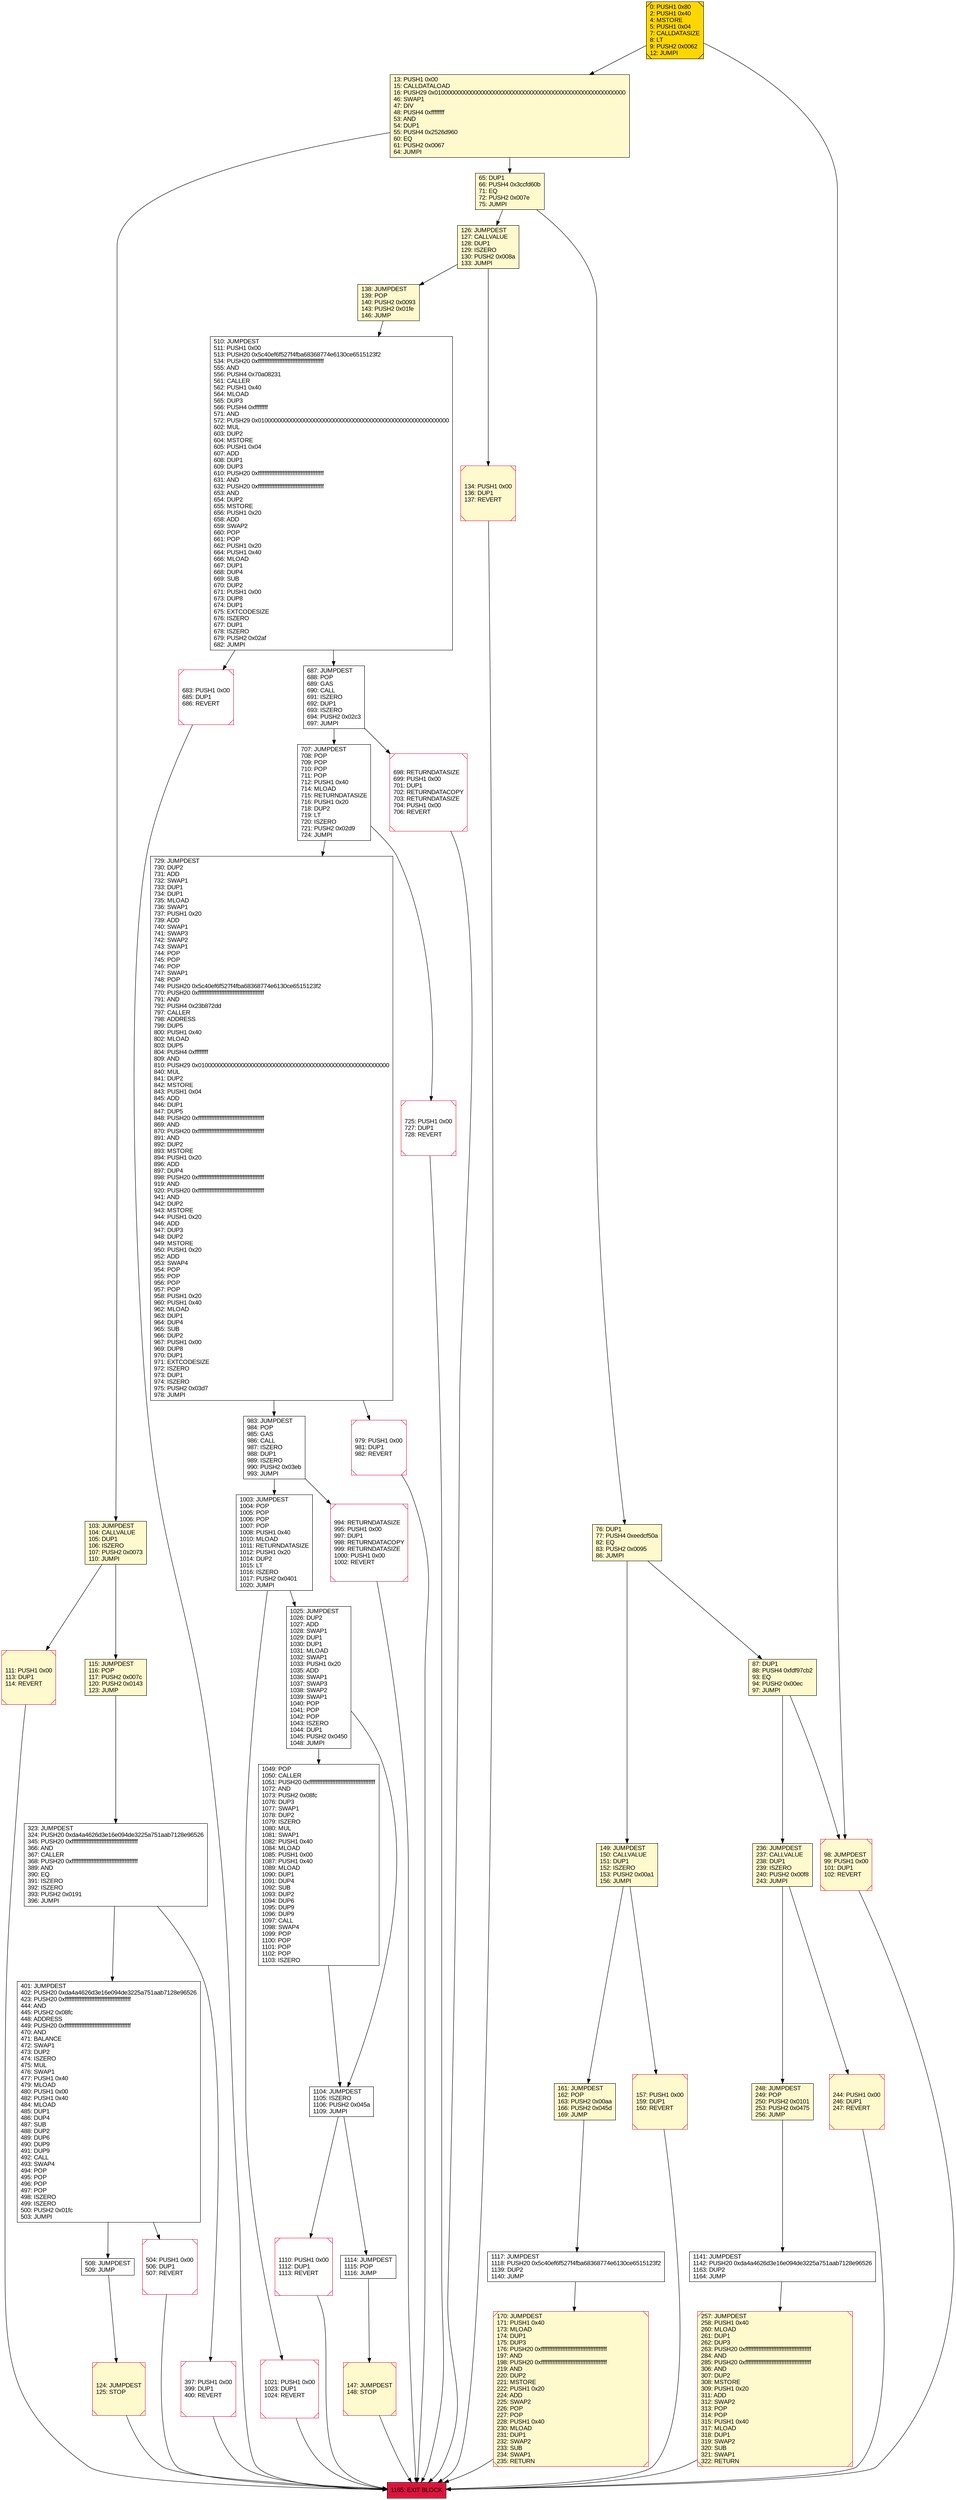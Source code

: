 digraph G {
bgcolor=transparent rankdir=UD;
node [shape=box style=filled color=black fillcolor=white fontname=arial fontcolor=black];
126 [label="126: JUMPDEST\l127: CALLVALUE\l128: DUP1\l129: ISZERO\l130: PUSH2 0x008a\l133: JUMPI\l" fillcolor=lemonchiffon ];
149 [label="149: JUMPDEST\l150: CALLVALUE\l151: DUP1\l152: ISZERO\l153: PUSH2 0x00a1\l156: JUMPI\l" fillcolor=lemonchiffon ];
161 [label="161: JUMPDEST\l162: POP\l163: PUSH2 0x00aa\l166: PUSH2 0x045d\l169: JUMP\l" fillcolor=lemonchiffon ];
401 [label="401: JUMPDEST\l402: PUSH20 0xda4a4626d3e16e094de3225a751aab7128e96526\l423: PUSH20 0xffffffffffffffffffffffffffffffffffffffff\l444: AND\l445: PUSH2 0x08fc\l448: ADDRESS\l449: PUSH20 0xffffffffffffffffffffffffffffffffffffffff\l470: AND\l471: BALANCE\l472: SWAP1\l473: DUP2\l474: ISZERO\l475: MUL\l476: SWAP1\l477: PUSH1 0x40\l479: MLOAD\l480: PUSH1 0x00\l482: PUSH1 0x40\l484: MLOAD\l485: DUP1\l486: DUP4\l487: SUB\l488: DUP2\l489: DUP6\l490: DUP9\l491: DUP9\l492: CALL\l493: SWAP4\l494: POP\l495: POP\l496: POP\l497: POP\l498: ISZERO\l499: ISZERO\l500: PUSH2 0x01fc\l503: JUMPI\l" ];
510 [label="510: JUMPDEST\l511: PUSH1 0x00\l513: PUSH20 0x5c40ef6f527f4fba68368774e6130ce6515123f2\l534: PUSH20 0xffffffffffffffffffffffffffffffffffffffff\l555: AND\l556: PUSH4 0x70a08231\l561: CALLER\l562: PUSH1 0x40\l564: MLOAD\l565: DUP3\l566: PUSH4 0xffffffff\l571: AND\l572: PUSH29 0x0100000000000000000000000000000000000000000000000000000000\l602: MUL\l603: DUP2\l604: MSTORE\l605: PUSH1 0x04\l607: ADD\l608: DUP1\l609: DUP3\l610: PUSH20 0xffffffffffffffffffffffffffffffffffffffff\l631: AND\l632: PUSH20 0xffffffffffffffffffffffffffffffffffffffff\l653: AND\l654: DUP2\l655: MSTORE\l656: PUSH1 0x20\l658: ADD\l659: SWAP2\l660: POP\l661: POP\l662: PUSH1 0x20\l664: PUSH1 0x40\l666: MLOAD\l667: DUP1\l668: DUP4\l669: SUB\l670: DUP2\l671: PUSH1 0x00\l673: DUP8\l674: DUP1\l675: EXTCODESIZE\l676: ISZERO\l677: DUP1\l678: ISZERO\l679: PUSH2 0x02af\l682: JUMPI\l" ];
147 [label="147: JUMPDEST\l148: STOP\l" fillcolor=lemonchiffon shape=Msquare color=crimson ];
323 [label="323: JUMPDEST\l324: PUSH20 0xda4a4626d3e16e094de3225a751aab7128e96526\l345: PUSH20 0xffffffffffffffffffffffffffffffffffffffff\l366: AND\l367: CALLER\l368: PUSH20 0xffffffffffffffffffffffffffffffffffffffff\l389: AND\l390: EQ\l391: ISZERO\l392: ISZERO\l393: PUSH2 0x0191\l396: JUMPI\l" ];
103 [label="103: JUMPDEST\l104: CALLVALUE\l105: DUP1\l106: ISZERO\l107: PUSH2 0x0073\l110: JUMPI\l" fillcolor=lemonchiffon ];
248 [label="248: JUMPDEST\l249: POP\l250: PUSH2 0x0101\l253: PUSH2 0x0475\l256: JUMP\l" fillcolor=lemonchiffon ];
983 [label="983: JUMPDEST\l984: POP\l985: GAS\l986: CALL\l987: ISZERO\l988: DUP1\l989: ISZERO\l990: PUSH2 0x03eb\l993: JUMPI\l" ];
683 [label="683: PUSH1 0x00\l685: DUP1\l686: REVERT\l" shape=Msquare color=crimson ];
508 [label="508: JUMPDEST\l509: JUMP\l" ];
1003 [label="1003: JUMPDEST\l1004: POP\l1005: POP\l1006: POP\l1007: POP\l1008: PUSH1 0x40\l1010: MLOAD\l1011: RETURNDATASIZE\l1012: PUSH1 0x20\l1014: DUP2\l1015: LT\l1016: ISZERO\l1017: PUSH2 0x0401\l1020: JUMPI\l" ];
1165 [label="1165: EXIT BLOCK\l" fillcolor=crimson ];
111 [label="111: PUSH1 0x00\l113: DUP1\l114: REVERT\l" fillcolor=lemonchiffon shape=Msquare color=crimson ];
1049 [label="1049: POP\l1050: CALLER\l1051: PUSH20 0xffffffffffffffffffffffffffffffffffffffff\l1072: AND\l1073: PUSH2 0x08fc\l1076: DUP3\l1077: SWAP1\l1078: DUP2\l1079: ISZERO\l1080: MUL\l1081: SWAP1\l1082: PUSH1 0x40\l1084: MLOAD\l1085: PUSH1 0x00\l1087: PUSH1 0x40\l1089: MLOAD\l1090: DUP1\l1091: DUP4\l1092: SUB\l1093: DUP2\l1094: DUP6\l1095: DUP9\l1096: DUP9\l1097: CALL\l1098: SWAP4\l1099: POP\l1100: POP\l1101: POP\l1102: POP\l1103: ISZERO\l" ];
257 [label="257: JUMPDEST\l258: PUSH1 0x40\l260: MLOAD\l261: DUP1\l262: DUP3\l263: PUSH20 0xffffffffffffffffffffffffffffffffffffffff\l284: AND\l285: PUSH20 0xffffffffffffffffffffffffffffffffffffffff\l306: AND\l307: DUP2\l308: MSTORE\l309: PUSH1 0x20\l311: ADD\l312: SWAP2\l313: POP\l314: POP\l315: PUSH1 0x40\l317: MLOAD\l318: DUP1\l319: SWAP2\l320: SUB\l321: SWAP1\l322: RETURN\l" fillcolor=lemonchiffon shape=Msquare color=crimson ];
65 [label="65: DUP1\l66: PUSH4 0x3ccfd60b\l71: EQ\l72: PUSH2 0x007e\l75: JUMPI\l" fillcolor=lemonchiffon ];
244 [label="244: PUSH1 0x00\l246: DUP1\l247: REVERT\l" fillcolor=lemonchiffon shape=Msquare color=crimson ];
707 [label="707: JUMPDEST\l708: POP\l709: POP\l710: POP\l711: POP\l712: PUSH1 0x40\l714: MLOAD\l715: RETURNDATASIZE\l716: PUSH1 0x20\l718: DUP2\l719: LT\l720: ISZERO\l721: PUSH2 0x02d9\l724: JUMPI\l" ];
13 [label="13: PUSH1 0x00\l15: CALLDATALOAD\l16: PUSH29 0x0100000000000000000000000000000000000000000000000000000000\l46: SWAP1\l47: DIV\l48: PUSH4 0xffffffff\l53: AND\l54: DUP1\l55: PUSH4 0x2526d960\l60: EQ\l61: PUSH2 0x0067\l64: JUMPI\l" fillcolor=lemonchiffon ];
236 [label="236: JUMPDEST\l237: CALLVALUE\l238: DUP1\l239: ISZERO\l240: PUSH2 0x00f8\l243: JUMPI\l" fillcolor=lemonchiffon ];
115 [label="115: JUMPDEST\l116: POP\l117: PUSH2 0x007c\l120: PUSH2 0x0143\l123: JUMP\l" fillcolor=lemonchiffon ];
504 [label="504: PUSH1 0x00\l506: DUP1\l507: REVERT\l" shape=Msquare color=crimson ];
729 [label="729: JUMPDEST\l730: DUP2\l731: ADD\l732: SWAP1\l733: DUP1\l734: DUP1\l735: MLOAD\l736: SWAP1\l737: PUSH1 0x20\l739: ADD\l740: SWAP1\l741: SWAP3\l742: SWAP2\l743: SWAP1\l744: POP\l745: POP\l746: POP\l747: SWAP1\l748: POP\l749: PUSH20 0x5c40ef6f527f4fba68368774e6130ce6515123f2\l770: PUSH20 0xffffffffffffffffffffffffffffffffffffffff\l791: AND\l792: PUSH4 0x23b872dd\l797: CALLER\l798: ADDRESS\l799: DUP5\l800: PUSH1 0x40\l802: MLOAD\l803: DUP5\l804: PUSH4 0xffffffff\l809: AND\l810: PUSH29 0x0100000000000000000000000000000000000000000000000000000000\l840: MUL\l841: DUP2\l842: MSTORE\l843: PUSH1 0x04\l845: ADD\l846: DUP1\l847: DUP5\l848: PUSH20 0xffffffffffffffffffffffffffffffffffffffff\l869: AND\l870: PUSH20 0xffffffffffffffffffffffffffffffffffffffff\l891: AND\l892: DUP2\l893: MSTORE\l894: PUSH1 0x20\l896: ADD\l897: DUP4\l898: PUSH20 0xffffffffffffffffffffffffffffffffffffffff\l919: AND\l920: PUSH20 0xffffffffffffffffffffffffffffffffffffffff\l941: AND\l942: DUP2\l943: MSTORE\l944: PUSH1 0x20\l946: ADD\l947: DUP3\l948: DUP2\l949: MSTORE\l950: PUSH1 0x20\l952: ADD\l953: SWAP4\l954: POP\l955: POP\l956: POP\l957: POP\l958: PUSH1 0x20\l960: PUSH1 0x40\l962: MLOAD\l963: DUP1\l964: DUP4\l965: SUB\l966: DUP2\l967: PUSH1 0x00\l969: DUP8\l970: DUP1\l971: EXTCODESIZE\l972: ISZERO\l973: DUP1\l974: ISZERO\l975: PUSH2 0x03d7\l978: JUMPI\l" ];
1117 [label="1117: JUMPDEST\l1118: PUSH20 0x5c40ef6f527f4fba68368774e6130ce6515123f2\l1139: DUP2\l1140: JUMP\l" ];
1021 [label="1021: PUSH1 0x00\l1023: DUP1\l1024: REVERT\l" shape=Msquare color=crimson ];
87 [label="87: DUP1\l88: PUSH4 0xfdf97cb2\l93: EQ\l94: PUSH2 0x00ec\l97: JUMPI\l" fillcolor=lemonchiffon ];
698 [label="698: RETURNDATASIZE\l699: PUSH1 0x00\l701: DUP1\l702: RETURNDATACOPY\l703: RETURNDATASIZE\l704: PUSH1 0x00\l706: REVERT\l" shape=Msquare color=crimson ];
138 [label="138: JUMPDEST\l139: POP\l140: PUSH2 0x0093\l143: PUSH2 0x01fe\l146: JUMP\l" fillcolor=lemonchiffon ];
0 [label="0: PUSH1 0x80\l2: PUSH1 0x40\l4: MSTORE\l5: PUSH1 0x04\l7: CALLDATASIZE\l8: LT\l9: PUSH2 0x0062\l12: JUMPI\l" fillcolor=lemonchiffon shape=Msquare fillcolor=gold ];
98 [label="98: JUMPDEST\l99: PUSH1 0x00\l101: DUP1\l102: REVERT\l" fillcolor=lemonchiffon shape=Msquare color=crimson ];
134 [label="134: PUSH1 0x00\l136: DUP1\l137: REVERT\l" fillcolor=lemonchiffon shape=Msquare color=crimson ];
124 [label="124: JUMPDEST\l125: STOP\l" fillcolor=lemonchiffon shape=Msquare color=crimson ];
397 [label="397: PUSH1 0x00\l399: DUP1\l400: REVERT\l" shape=Msquare color=crimson ];
76 [label="76: DUP1\l77: PUSH4 0xeedcf50a\l82: EQ\l83: PUSH2 0x0095\l86: JUMPI\l" fillcolor=lemonchiffon ];
687 [label="687: JUMPDEST\l688: POP\l689: GAS\l690: CALL\l691: ISZERO\l692: DUP1\l693: ISZERO\l694: PUSH2 0x02c3\l697: JUMPI\l" ];
979 [label="979: PUSH1 0x00\l981: DUP1\l982: REVERT\l" shape=Msquare color=crimson ];
1104 [label="1104: JUMPDEST\l1105: ISZERO\l1106: PUSH2 0x045a\l1109: JUMPI\l" ];
725 [label="725: PUSH1 0x00\l727: DUP1\l728: REVERT\l" shape=Msquare color=crimson ];
1141 [label="1141: JUMPDEST\l1142: PUSH20 0xda4a4626d3e16e094de3225a751aab7128e96526\l1163: DUP2\l1164: JUMP\l" ];
1110 [label="1110: PUSH1 0x00\l1112: DUP1\l1113: REVERT\l" shape=Msquare color=crimson ];
170 [label="170: JUMPDEST\l171: PUSH1 0x40\l173: MLOAD\l174: DUP1\l175: DUP3\l176: PUSH20 0xffffffffffffffffffffffffffffffffffffffff\l197: AND\l198: PUSH20 0xffffffffffffffffffffffffffffffffffffffff\l219: AND\l220: DUP2\l221: MSTORE\l222: PUSH1 0x20\l224: ADD\l225: SWAP2\l226: POP\l227: POP\l228: PUSH1 0x40\l230: MLOAD\l231: DUP1\l232: SWAP2\l233: SUB\l234: SWAP1\l235: RETURN\l" fillcolor=lemonchiffon shape=Msquare color=crimson ];
994 [label="994: RETURNDATASIZE\l995: PUSH1 0x00\l997: DUP1\l998: RETURNDATACOPY\l999: RETURNDATASIZE\l1000: PUSH1 0x00\l1002: REVERT\l" shape=Msquare color=crimson ];
1025 [label="1025: JUMPDEST\l1026: DUP2\l1027: ADD\l1028: SWAP1\l1029: DUP1\l1030: DUP1\l1031: MLOAD\l1032: SWAP1\l1033: PUSH1 0x20\l1035: ADD\l1036: SWAP1\l1037: SWAP3\l1038: SWAP2\l1039: SWAP1\l1040: POP\l1041: POP\l1042: POP\l1043: ISZERO\l1044: DUP1\l1045: PUSH2 0x0450\l1048: JUMPI\l" ];
157 [label="157: PUSH1 0x00\l159: DUP1\l160: REVERT\l" fillcolor=lemonchiffon shape=Msquare color=crimson ];
1114 [label="1114: JUMPDEST\l1115: POP\l1116: JUMP\l" ];
149 -> 161;
87 -> 98;
103 -> 111;
683 -> 1165;
401 -> 508;
147 -> 1165;
707 -> 729;
115 -> 323;
76 -> 87;
65 -> 126;
687 -> 698;
161 -> 1117;
401 -> 504;
236 -> 248;
65 -> 76;
138 -> 510;
397 -> 1165;
1117 -> 170;
508 -> 124;
126 -> 138;
323 -> 397;
687 -> 707;
1025 -> 1049;
134 -> 1165;
698 -> 1165;
76 -> 149;
983 -> 994;
0 -> 13;
157 -> 1165;
248 -> 1141;
0 -> 98;
236 -> 244;
111 -> 1165;
13 -> 65;
1104 -> 1110;
983 -> 1003;
1025 -> 1104;
323 -> 401;
1104 -> 1114;
510 -> 683;
103 -> 115;
729 -> 983;
1003 -> 1021;
1021 -> 1165;
504 -> 1165;
244 -> 1165;
13 -> 103;
257 -> 1165;
707 -> 725;
1049 -> 1104;
1141 -> 257;
124 -> 1165;
126 -> 134;
98 -> 1165;
729 -> 979;
170 -> 1165;
994 -> 1165;
1003 -> 1025;
87 -> 236;
510 -> 687;
725 -> 1165;
1110 -> 1165;
1114 -> 147;
149 -> 157;
979 -> 1165;
}